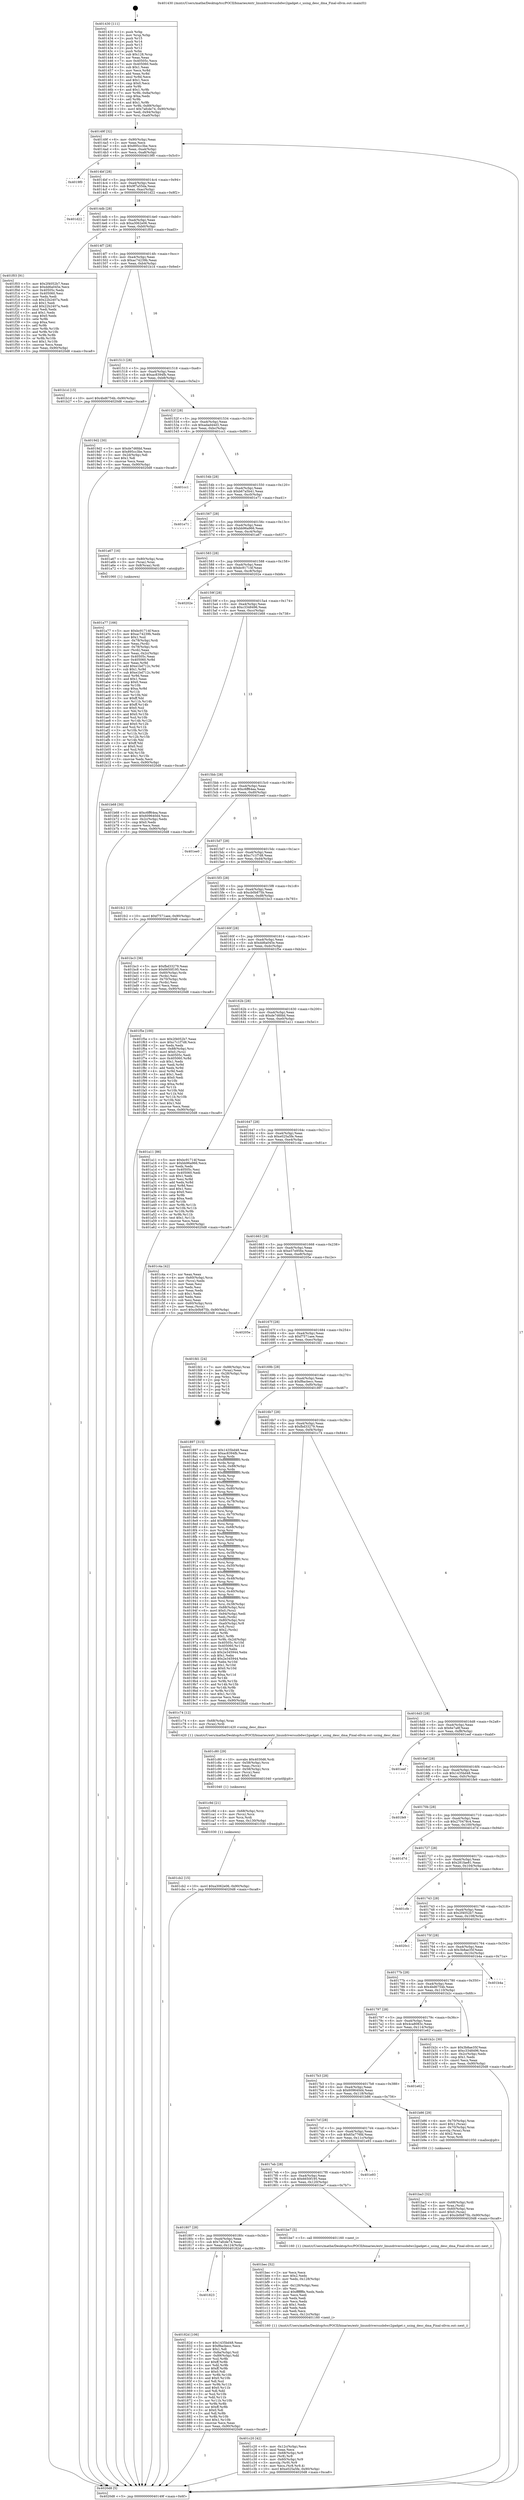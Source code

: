 digraph "0x401430" {
  label = "0x401430 (/mnt/c/Users/mathe/Desktop/tcc/POCII/binaries/extr_linuxdriversusbdwc2gadget.c_using_desc_dma_Final-ollvm.out::main(0))"
  labelloc = "t"
  node[shape=record]

  Entry [label="",width=0.3,height=0.3,shape=circle,fillcolor=black,style=filled]
  "0x40149f" [label="{
     0x40149f [32]\l
     | [instrs]\l
     &nbsp;&nbsp;0x40149f \<+6\>: mov -0x90(%rbp),%eax\l
     &nbsp;&nbsp;0x4014a5 \<+2\>: mov %eax,%ecx\l
     &nbsp;&nbsp;0x4014a7 \<+6\>: sub $0x895cc3be,%ecx\l
     &nbsp;&nbsp;0x4014ad \<+6\>: mov %eax,-0xa4(%rbp)\l
     &nbsp;&nbsp;0x4014b3 \<+6\>: mov %ecx,-0xa8(%rbp)\l
     &nbsp;&nbsp;0x4014b9 \<+6\>: je 00000000004019f0 \<main+0x5c0\>\l
  }"]
  "0x4019f0" [label="{
     0x4019f0\l
  }", style=dashed]
  "0x4014bf" [label="{
     0x4014bf [28]\l
     | [instrs]\l
     &nbsp;&nbsp;0x4014bf \<+5\>: jmp 00000000004014c4 \<main+0x94\>\l
     &nbsp;&nbsp;0x4014c4 \<+6\>: mov -0xa4(%rbp),%eax\l
     &nbsp;&nbsp;0x4014ca \<+5\>: sub $0x9f7a55da,%eax\l
     &nbsp;&nbsp;0x4014cf \<+6\>: mov %eax,-0xac(%rbp)\l
     &nbsp;&nbsp;0x4014d5 \<+6\>: je 0000000000401d22 \<main+0x8f2\>\l
  }"]
  Exit [label="",width=0.3,height=0.3,shape=circle,fillcolor=black,style=filled,peripheries=2]
  "0x401d22" [label="{
     0x401d22\l
  }", style=dashed]
  "0x4014db" [label="{
     0x4014db [28]\l
     | [instrs]\l
     &nbsp;&nbsp;0x4014db \<+5\>: jmp 00000000004014e0 \<main+0xb0\>\l
     &nbsp;&nbsp;0x4014e0 \<+6\>: mov -0xa4(%rbp),%eax\l
     &nbsp;&nbsp;0x4014e6 \<+5\>: sub $0xa3062e06,%eax\l
     &nbsp;&nbsp;0x4014eb \<+6\>: mov %eax,-0xb0(%rbp)\l
     &nbsp;&nbsp;0x4014f1 \<+6\>: je 0000000000401f03 \<main+0xad3\>\l
  }"]
  "0x401cb2" [label="{
     0x401cb2 [15]\l
     | [instrs]\l
     &nbsp;&nbsp;0x401cb2 \<+10\>: movl $0xa3062e06,-0x90(%rbp)\l
     &nbsp;&nbsp;0x401cbc \<+5\>: jmp 00000000004020d8 \<main+0xca8\>\l
  }"]
  "0x401f03" [label="{
     0x401f03 [91]\l
     | [instrs]\l
     &nbsp;&nbsp;0x401f03 \<+5\>: mov $0x2f4052b7,%eax\l
     &nbsp;&nbsp;0x401f08 \<+5\>: mov $0xdd6a045e,%ecx\l
     &nbsp;&nbsp;0x401f0d \<+7\>: mov 0x40505c,%edx\l
     &nbsp;&nbsp;0x401f14 \<+7\>: mov 0x405060,%esi\l
     &nbsp;&nbsp;0x401f1b \<+2\>: mov %edx,%edi\l
     &nbsp;&nbsp;0x401f1d \<+6\>: sub $0x22b2407a,%edi\l
     &nbsp;&nbsp;0x401f23 \<+3\>: sub $0x1,%edi\l
     &nbsp;&nbsp;0x401f26 \<+6\>: add $0x22b2407a,%edi\l
     &nbsp;&nbsp;0x401f2c \<+3\>: imul %edi,%edx\l
     &nbsp;&nbsp;0x401f2f \<+3\>: and $0x1,%edx\l
     &nbsp;&nbsp;0x401f32 \<+3\>: cmp $0x0,%edx\l
     &nbsp;&nbsp;0x401f35 \<+4\>: sete %r8b\l
     &nbsp;&nbsp;0x401f39 \<+3\>: cmp $0xa,%esi\l
     &nbsp;&nbsp;0x401f3c \<+4\>: setl %r9b\l
     &nbsp;&nbsp;0x401f40 \<+3\>: mov %r8b,%r10b\l
     &nbsp;&nbsp;0x401f43 \<+3\>: and %r9b,%r10b\l
     &nbsp;&nbsp;0x401f46 \<+3\>: xor %r9b,%r8b\l
     &nbsp;&nbsp;0x401f49 \<+3\>: or %r8b,%r10b\l
     &nbsp;&nbsp;0x401f4c \<+4\>: test $0x1,%r10b\l
     &nbsp;&nbsp;0x401f50 \<+3\>: cmovne %ecx,%eax\l
     &nbsp;&nbsp;0x401f53 \<+6\>: mov %eax,-0x90(%rbp)\l
     &nbsp;&nbsp;0x401f59 \<+5\>: jmp 00000000004020d8 \<main+0xca8\>\l
  }"]
  "0x4014f7" [label="{
     0x4014f7 [28]\l
     | [instrs]\l
     &nbsp;&nbsp;0x4014f7 \<+5\>: jmp 00000000004014fc \<main+0xcc\>\l
     &nbsp;&nbsp;0x4014fc \<+6\>: mov -0xa4(%rbp),%eax\l
     &nbsp;&nbsp;0x401502 \<+5\>: sub $0xac74239b,%eax\l
     &nbsp;&nbsp;0x401507 \<+6\>: mov %eax,-0xb4(%rbp)\l
     &nbsp;&nbsp;0x40150d \<+6\>: je 0000000000401b1d \<main+0x6ed\>\l
  }"]
  "0x401c9d" [label="{
     0x401c9d [21]\l
     | [instrs]\l
     &nbsp;&nbsp;0x401c9d \<+4\>: mov -0x68(%rbp),%rcx\l
     &nbsp;&nbsp;0x401ca1 \<+3\>: mov (%rcx),%rcx\l
     &nbsp;&nbsp;0x401ca4 \<+3\>: mov %rcx,%rdi\l
     &nbsp;&nbsp;0x401ca7 \<+6\>: mov %eax,-0x130(%rbp)\l
     &nbsp;&nbsp;0x401cad \<+5\>: call 0000000000401030 \<free@plt\>\l
     | [calls]\l
     &nbsp;&nbsp;0x401030 \{1\} (unknown)\l
  }"]
  "0x401b1d" [label="{
     0x401b1d [15]\l
     | [instrs]\l
     &nbsp;&nbsp;0x401b1d \<+10\>: movl $0x4bd6754b,-0x90(%rbp)\l
     &nbsp;&nbsp;0x401b27 \<+5\>: jmp 00000000004020d8 \<main+0xca8\>\l
  }"]
  "0x401513" [label="{
     0x401513 [28]\l
     | [instrs]\l
     &nbsp;&nbsp;0x401513 \<+5\>: jmp 0000000000401518 \<main+0xe8\>\l
     &nbsp;&nbsp;0x401518 \<+6\>: mov -0xa4(%rbp),%eax\l
     &nbsp;&nbsp;0x40151e \<+5\>: sub $0xac8394fb,%eax\l
     &nbsp;&nbsp;0x401523 \<+6\>: mov %eax,-0xb8(%rbp)\l
     &nbsp;&nbsp;0x401529 \<+6\>: je 00000000004019d2 \<main+0x5a2\>\l
  }"]
  "0x401c80" [label="{
     0x401c80 [29]\l
     | [instrs]\l
     &nbsp;&nbsp;0x401c80 \<+10\>: movabs $0x4030d6,%rdi\l
     &nbsp;&nbsp;0x401c8a \<+4\>: mov -0x58(%rbp),%rcx\l
     &nbsp;&nbsp;0x401c8e \<+2\>: mov %eax,(%rcx)\l
     &nbsp;&nbsp;0x401c90 \<+4\>: mov -0x58(%rbp),%rcx\l
     &nbsp;&nbsp;0x401c94 \<+2\>: mov (%rcx),%esi\l
     &nbsp;&nbsp;0x401c96 \<+2\>: mov $0x0,%al\l
     &nbsp;&nbsp;0x401c98 \<+5\>: call 0000000000401040 \<printf@plt\>\l
     | [calls]\l
     &nbsp;&nbsp;0x401040 \{1\} (unknown)\l
  }"]
  "0x4019d2" [label="{
     0x4019d2 [30]\l
     | [instrs]\l
     &nbsp;&nbsp;0x4019d2 \<+5\>: mov $0xde7d6fdd,%eax\l
     &nbsp;&nbsp;0x4019d7 \<+5\>: mov $0x895cc3be,%ecx\l
     &nbsp;&nbsp;0x4019dc \<+3\>: mov -0x2d(%rbp),%dl\l
     &nbsp;&nbsp;0x4019df \<+3\>: test $0x1,%dl\l
     &nbsp;&nbsp;0x4019e2 \<+3\>: cmovne %ecx,%eax\l
     &nbsp;&nbsp;0x4019e5 \<+6\>: mov %eax,-0x90(%rbp)\l
     &nbsp;&nbsp;0x4019eb \<+5\>: jmp 00000000004020d8 \<main+0xca8\>\l
  }"]
  "0x40152f" [label="{
     0x40152f [28]\l
     | [instrs]\l
     &nbsp;&nbsp;0x40152f \<+5\>: jmp 0000000000401534 \<main+0x104\>\l
     &nbsp;&nbsp;0x401534 \<+6\>: mov -0xa4(%rbp),%eax\l
     &nbsp;&nbsp;0x40153a \<+5\>: sub $0xadad44d3,%eax\l
     &nbsp;&nbsp;0x40153f \<+6\>: mov %eax,-0xbc(%rbp)\l
     &nbsp;&nbsp;0x401545 \<+6\>: je 0000000000401cc1 \<main+0x891\>\l
  }"]
  "0x401c20" [label="{
     0x401c20 [42]\l
     | [instrs]\l
     &nbsp;&nbsp;0x401c20 \<+6\>: mov -0x12c(%rbp),%ecx\l
     &nbsp;&nbsp;0x401c26 \<+3\>: imul %eax,%ecx\l
     &nbsp;&nbsp;0x401c29 \<+4\>: mov -0x68(%rbp),%r8\l
     &nbsp;&nbsp;0x401c2d \<+3\>: mov (%r8),%r8\l
     &nbsp;&nbsp;0x401c30 \<+4\>: mov -0x60(%rbp),%r9\l
     &nbsp;&nbsp;0x401c34 \<+3\>: movslq (%r9),%r9\l
     &nbsp;&nbsp;0x401c37 \<+4\>: mov %ecx,(%r8,%r9,4)\l
     &nbsp;&nbsp;0x401c3b \<+10\>: movl $0xe025a5fe,-0x90(%rbp)\l
     &nbsp;&nbsp;0x401c45 \<+5\>: jmp 00000000004020d8 \<main+0xca8\>\l
  }"]
  "0x401cc1" [label="{
     0x401cc1\l
  }", style=dashed]
  "0x40154b" [label="{
     0x40154b [28]\l
     | [instrs]\l
     &nbsp;&nbsp;0x40154b \<+5\>: jmp 0000000000401550 \<main+0x120\>\l
     &nbsp;&nbsp;0x401550 \<+6\>: mov -0xa4(%rbp),%eax\l
     &nbsp;&nbsp;0x401556 \<+5\>: sub $0xb67a5b41,%eax\l
     &nbsp;&nbsp;0x40155b \<+6\>: mov %eax,-0xc0(%rbp)\l
     &nbsp;&nbsp;0x401561 \<+6\>: je 0000000000401e71 \<main+0xa41\>\l
  }"]
  "0x401bec" [label="{
     0x401bec [52]\l
     | [instrs]\l
     &nbsp;&nbsp;0x401bec \<+2\>: xor %ecx,%ecx\l
     &nbsp;&nbsp;0x401bee \<+5\>: mov $0x2,%edx\l
     &nbsp;&nbsp;0x401bf3 \<+6\>: mov %edx,-0x128(%rbp)\l
     &nbsp;&nbsp;0x401bf9 \<+1\>: cltd\l
     &nbsp;&nbsp;0x401bfa \<+6\>: mov -0x128(%rbp),%esi\l
     &nbsp;&nbsp;0x401c00 \<+2\>: idiv %esi\l
     &nbsp;&nbsp;0x401c02 \<+6\>: imul $0xfffffffe,%edx,%edx\l
     &nbsp;&nbsp;0x401c08 \<+2\>: mov %ecx,%edi\l
     &nbsp;&nbsp;0x401c0a \<+2\>: sub %edx,%edi\l
     &nbsp;&nbsp;0x401c0c \<+2\>: mov %ecx,%edx\l
     &nbsp;&nbsp;0x401c0e \<+3\>: sub $0x1,%edx\l
     &nbsp;&nbsp;0x401c11 \<+2\>: add %edx,%edi\l
     &nbsp;&nbsp;0x401c13 \<+2\>: sub %edi,%ecx\l
     &nbsp;&nbsp;0x401c15 \<+6\>: mov %ecx,-0x12c(%rbp)\l
     &nbsp;&nbsp;0x401c1b \<+5\>: call 0000000000401160 \<next_i\>\l
     | [calls]\l
     &nbsp;&nbsp;0x401160 \{1\} (/mnt/c/Users/mathe/Desktop/tcc/POCII/binaries/extr_linuxdriversusbdwc2gadget.c_using_desc_dma_Final-ollvm.out::next_i)\l
  }"]
  "0x401e71" [label="{
     0x401e71\l
  }", style=dashed]
  "0x401567" [label="{
     0x401567 [28]\l
     | [instrs]\l
     &nbsp;&nbsp;0x401567 \<+5\>: jmp 000000000040156c \<main+0x13c\>\l
     &nbsp;&nbsp;0x40156c \<+6\>: mov -0xa4(%rbp),%eax\l
     &nbsp;&nbsp;0x401572 \<+5\>: sub $0xbb96a966,%eax\l
     &nbsp;&nbsp;0x401577 \<+6\>: mov %eax,-0xc4(%rbp)\l
     &nbsp;&nbsp;0x40157d \<+6\>: je 0000000000401a67 \<main+0x637\>\l
  }"]
  "0x401ba3" [label="{
     0x401ba3 [32]\l
     | [instrs]\l
     &nbsp;&nbsp;0x401ba3 \<+4\>: mov -0x68(%rbp),%rdi\l
     &nbsp;&nbsp;0x401ba7 \<+3\>: mov %rax,(%rdi)\l
     &nbsp;&nbsp;0x401baa \<+4\>: mov -0x60(%rbp),%rax\l
     &nbsp;&nbsp;0x401bae \<+6\>: movl $0x0,(%rax)\l
     &nbsp;&nbsp;0x401bb4 \<+10\>: movl $0xcb0b875b,-0x90(%rbp)\l
     &nbsp;&nbsp;0x401bbe \<+5\>: jmp 00000000004020d8 \<main+0xca8\>\l
  }"]
  "0x401a67" [label="{
     0x401a67 [16]\l
     | [instrs]\l
     &nbsp;&nbsp;0x401a67 \<+4\>: mov -0x80(%rbp),%rax\l
     &nbsp;&nbsp;0x401a6b \<+3\>: mov (%rax),%rax\l
     &nbsp;&nbsp;0x401a6e \<+4\>: mov 0x8(%rax),%rdi\l
     &nbsp;&nbsp;0x401a72 \<+5\>: call 0000000000401060 \<atoi@plt\>\l
     | [calls]\l
     &nbsp;&nbsp;0x401060 \{1\} (unknown)\l
  }"]
  "0x401583" [label="{
     0x401583 [28]\l
     | [instrs]\l
     &nbsp;&nbsp;0x401583 \<+5\>: jmp 0000000000401588 \<main+0x158\>\l
     &nbsp;&nbsp;0x401588 \<+6\>: mov -0xa4(%rbp),%eax\l
     &nbsp;&nbsp;0x40158e \<+5\>: sub $0xbc91714f,%eax\l
     &nbsp;&nbsp;0x401593 \<+6\>: mov %eax,-0xc8(%rbp)\l
     &nbsp;&nbsp;0x401599 \<+6\>: je 000000000040202e \<main+0xbfe\>\l
  }"]
  "0x401a77" [label="{
     0x401a77 [166]\l
     | [instrs]\l
     &nbsp;&nbsp;0x401a77 \<+5\>: mov $0xbc91714f,%ecx\l
     &nbsp;&nbsp;0x401a7c \<+5\>: mov $0xac74239b,%edx\l
     &nbsp;&nbsp;0x401a81 \<+3\>: mov $0x1,%sil\l
     &nbsp;&nbsp;0x401a84 \<+4\>: mov -0x78(%rbp),%rdi\l
     &nbsp;&nbsp;0x401a88 \<+2\>: mov %eax,(%rdi)\l
     &nbsp;&nbsp;0x401a8a \<+4\>: mov -0x78(%rbp),%rdi\l
     &nbsp;&nbsp;0x401a8e \<+2\>: mov (%rdi),%eax\l
     &nbsp;&nbsp;0x401a90 \<+3\>: mov %eax,-0x2c(%rbp)\l
     &nbsp;&nbsp;0x401a93 \<+7\>: mov 0x40505c,%eax\l
     &nbsp;&nbsp;0x401a9a \<+8\>: mov 0x405060,%r8d\l
     &nbsp;&nbsp;0x401aa2 \<+3\>: mov %eax,%r9d\l
     &nbsp;&nbsp;0x401aa5 \<+7\>: add $0xe1bd712c,%r9d\l
     &nbsp;&nbsp;0x401aac \<+4\>: sub $0x1,%r9d\l
     &nbsp;&nbsp;0x401ab0 \<+7\>: sub $0xe1bd712c,%r9d\l
     &nbsp;&nbsp;0x401ab7 \<+4\>: imul %r9d,%eax\l
     &nbsp;&nbsp;0x401abb \<+3\>: and $0x1,%eax\l
     &nbsp;&nbsp;0x401abe \<+3\>: cmp $0x0,%eax\l
     &nbsp;&nbsp;0x401ac1 \<+4\>: sete %r10b\l
     &nbsp;&nbsp;0x401ac5 \<+4\>: cmp $0xa,%r8d\l
     &nbsp;&nbsp;0x401ac9 \<+4\>: setl %r11b\l
     &nbsp;&nbsp;0x401acd \<+3\>: mov %r10b,%bl\l
     &nbsp;&nbsp;0x401ad0 \<+3\>: xor $0xff,%bl\l
     &nbsp;&nbsp;0x401ad3 \<+3\>: mov %r11b,%r14b\l
     &nbsp;&nbsp;0x401ad6 \<+4\>: xor $0xff,%r14b\l
     &nbsp;&nbsp;0x401ada \<+4\>: xor $0x0,%sil\l
     &nbsp;&nbsp;0x401ade \<+3\>: mov %bl,%r15b\l
     &nbsp;&nbsp;0x401ae1 \<+4\>: and $0x0,%r15b\l
     &nbsp;&nbsp;0x401ae5 \<+3\>: and %sil,%r10b\l
     &nbsp;&nbsp;0x401ae8 \<+3\>: mov %r14b,%r12b\l
     &nbsp;&nbsp;0x401aeb \<+4\>: and $0x0,%r12b\l
     &nbsp;&nbsp;0x401aef \<+3\>: and %sil,%r11b\l
     &nbsp;&nbsp;0x401af2 \<+3\>: or %r10b,%r15b\l
     &nbsp;&nbsp;0x401af5 \<+3\>: or %r11b,%r12b\l
     &nbsp;&nbsp;0x401af8 \<+3\>: xor %r12b,%r15b\l
     &nbsp;&nbsp;0x401afb \<+3\>: or %r14b,%bl\l
     &nbsp;&nbsp;0x401afe \<+3\>: xor $0xff,%bl\l
     &nbsp;&nbsp;0x401b01 \<+4\>: or $0x0,%sil\l
     &nbsp;&nbsp;0x401b05 \<+3\>: and %sil,%bl\l
     &nbsp;&nbsp;0x401b08 \<+3\>: or %bl,%r15b\l
     &nbsp;&nbsp;0x401b0b \<+4\>: test $0x1,%r15b\l
     &nbsp;&nbsp;0x401b0f \<+3\>: cmovne %edx,%ecx\l
     &nbsp;&nbsp;0x401b12 \<+6\>: mov %ecx,-0x90(%rbp)\l
     &nbsp;&nbsp;0x401b18 \<+5\>: jmp 00000000004020d8 \<main+0xca8\>\l
  }"]
  "0x40202e" [label="{
     0x40202e\l
  }", style=dashed]
  "0x40159f" [label="{
     0x40159f [28]\l
     | [instrs]\l
     &nbsp;&nbsp;0x40159f \<+5\>: jmp 00000000004015a4 \<main+0x174\>\l
     &nbsp;&nbsp;0x4015a4 \<+6\>: mov -0xa4(%rbp),%eax\l
     &nbsp;&nbsp;0x4015aa \<+5\>: sub $0xc3348496,%eax\l
     &nbsp;&nbsp;0x4015af \<+6\>: mov %eax,-0xcc(%rbp)\l
     &nbsp;&nbsp;0x4015b5 \<+6\>: je 0000000000401b68 \<main+0x738\>\l
  }"]
  "0x401430" [label="{
     0x401430 [111]\l
     | [instrs]\l
     &nbsp;&nbsp;0x401430 \<+1\>: push %rbp\l
     &nbsp;&nbsp;0x401431 \<+3\>: mov %rsp,%rbp\l
     &nbsp;&nbsp;0x401434 \<+2\>: push %r15\l
     &nbsp;&nbsp;0x401436 \<+2\>: push %r14\l
     &nbsp;&nbsp;0x401438 \<+2\>: push %r13\l
     &nbsp;&nbsp;0x40143a \<+2\>: push %r12\l
     &nbsp;&nbsp;0x40143c \<+1\>: push %rbx\l
     &nbsp;&nbsp;0x40143d \<+7\>: sub $0x128,%rsp\l
     &nbsp;&nbsp;0x401444 \<+2\>: xor %eax,%eax\l
     &nbsp;&nbsp;0x401446 \<+7\>: mov 0x40505c,%ecx\l
     &nbsp;&nbsp;0x40144d \<+7\>: mov 0x405060,%edx\l
     &nbsp;&nbsp;0x401454 \<+3\>: sub $0x1,%eax\l
     &nbsp;&nbsp;0x401457 \<+3\>: mov %ecx,%r8d\l
     &nbsp;&nbsp;0x40145a \<+3\>: add %eax,%r8d\l
     &nbsp;&nbsp;0x40145d \<+4\>: imul %r8d,%ecx\l
     &nbsp;&nbsp;0x401461 \<+3\>: and $0x1,%ecx\l
     &nbsp;&nbsp;0x401464 \<+3\>: cmp $0x0,%ecx\l
     &nbsp;&nbsp;0x401467 \<+4\>: sete %r9b\l
     &nbsp;&nbsp;0x40146b \<+4\>: and $0x1,%r9b\l
     &nbsp;&nbsp;0x40146f \<+7\>: mov %r9b,-0x8a(%rbp)\l
     &nbsp;&nbsp;0x401476 \<+3\>: cmp $0xa,%edx\l
     &nbsp;&nbsp;0x401479 \<+4\>: setl %r9b\l
     &nbsp;&nbsp;0x40147d \<+4\>: and $0x1,%r9b\l
     &nbsp;&nbsp;0x401481 \<+7\>: mov %r9b,-0x89(%rbp)\l
     &nbsp;&nbsp;0x401488 \<+10\>: movl $0x7afcde74,-0x90(%rbp)\l
     &nbsp;&nbsp;0x401492 \<+6\>: mov %edi,-0x94(%rbp)\l
     &nbsp;&nbsp;0x401498 \<+7\>: mov %rsi,-0xa0(%rbp)\l
  }"]
  "0x401b68" [label="{
     0x401b68 [30]\l
     | [instrs]\l
     &nbsp;&nbsp;0x401b68 \<+5\>: mov $0xc6ff64ea,%eax\l
     &nbsp;&nbsp;0x401b6d \<+5\>: mov $0x609640d4,%ecx\l
     &nbsp;&nbsp;0x401b72 \<+3\>: mov -0x2c(%rbp),%edx\l
     &nbsp;&nbsp;0x401b75 \<+3\>: cmp $0x0,%edx\l
     &nbsp;&nbsp;0x401b78 \<+3\>: cmove %ecx,%eax\l
     &nbsp;&nbsp;0x401b7b \<+6\>: mov %eax,-0x90(%rbp)\l
     &nbsp;&nbsp;0x401b81 \<+5\>: jmp 00000000004020d8 \<main+0xca8\>\l
  }"]
  "0x4015bb" [label="{
     0x4015bb [28]\l
     | [instrs]\l
     &nbsp;&nbsp;0x4015bb \<+5\>: jmp 00000000004015c0 \<main+0x190\>\l
     &nbsp;&nbsp;0x4015c0 \<+6\>: mov -0xa4(%rbp),%eax\l
     &nbsp;&nbsp;0x4015c6 \<+5\>: sub $0xc6ff64ea,%eax\l
     &nbsp;&nbsp;0x4015cb \<+6\>: mov %eax,-0xd0(%rbp)\l
     &nbsp;&nbsp;0x4015d1 \<+6\>: je 0000000000401ee0 \<main+0xab0\>\l
  }"]
  "0x4020d8" [label="{
     0x4020d8 [5]\l
     | [instrs]\l
     &nbsp;&nbsp;0x4020d8 \<+5\>: jmp 000000000040149f \<main+0x6f\>\l
  }"]
  "0x401ee0" [label="{
     0x401ee0\l
  }", style=dashed]
  "0x4015d7" [label="{
     0x4015d7 [28]\l
     | [instrs]\l
     &nbsp;&nbsp;0x4015d7 \<+5\>: jmp 00000000004015dc \<main+0x1ac\>\l
     &nbsp;&nbsp;0x4015dc \<+6\>: mov -0xa4(%rbp),%eax\l
     &nbsp;&nbsp;0x4015e2 \<+5\>: sub $0xc7c1f7d8,%eax\l
     &nbsp;&nbsp;0x4015e7 \<+6\>: mov %eax,-0xd4(%rbp)\l
     &nbsp;&nbsp;0x4015ed \<+6\>: je 0000000000401fc2 \<main+0xb92\>\l
  }"]
  "0x401823" [label="{
     0x401823\l
  }", style=dashed]
  "0x401fc2" [label="{
     0x401fc2 [15]\l
     | [instrs]\l
     &nbsp;&nbsp;0x401fc2 \<+10\>: movl $0xf7571aee,-0x90(%rbp)\l
     &nbsp;&nbsp;0x401fcc \<+5\>: jmp 00000000004020d8 \<main+0xca8\>\l
  }"]
  "0x4015f3" [label="{
     0x4015f3 [28]\l
     | [instrs]\l
     &nbsp;&nbsp;0x4015f3 \<+5\>: jmp 00000000004015f8 \<main+0x1c8\>\l
     &nbsp;&nbsp;0x4015f8 \<+6\>: mov -0xa4(%rbp),%eax\l
     &nbsp;&nbsp;0x4015fe \<+5\>: sub $0xcb0b875b,%eax\l
     &nbsp;&nbsp;0x401603 \<+6\>: mov %eax,-0xd8(%rbp)\l
     &nbsp;&nbsp;0x401609 \<+6\>: je 0000000000401bc3 \<main+0x793\>\l
  }"]
  "0x40182d" [label="{
     0x40182d [106]\l
     | [instrs]\l
     &nbsp;&nbsp;0x40182d \<+5\>: mov $0x1435bd48,%eax\l
     &nbsp;&nbsp;0x401832 \<+5\>: mov $0xf8acbecc,%ecx\l
     &nbsp;&nbsp;0x401837 \<+2\>: mov $0x1,%dl\l
     &nbsp;&nbsp;0x401839 \<+7\>: mov -0x8a(%rbp),%sil\l
     &nbsp;&nbsp;0x401840 \<+7\>: mov -0x89(%rbp),%dil\l
     &nbsp;&nbsp;0x401847 \<+3\>: mov %sil,%r8b\l
     &nbsp;&nbsp;0x40184a \<+4\>: xor $0xff,%r8b\l
     &nbsp;&nbsp;0x40184e \<+3\>: mov %dil,%r9b\l
     &nbsp;&nbsp;0x401851 \<+4\>: xor $0xff,%r9b\l
     &nbsp;&nbsp;0x401855 \<+3\>: xor $0x0,%dl\l
     &nbsp;&nbsp;0x401858 \<+3\>: mov %r8b,%r10b\l
     &nbsp;&nbsp;0x40185b \<+4\>: and $0x0,%r10b\l
     &nbsp;&nbsp;0x40185f \<+3\>: and %dl,%sil\l
     &nbsp;&nbsp;0x401862 \<+3\>: mov %r9b,%r11b\l
     &nbsp;&nbsp;0x401865 \<+4\>: and $0x0,%r11b\l
     &nbsp;&nbsp;0x401869 \<+3\>: and %dl,%dil\l
     &nbsp;&nbsp;0x40186c \<+3\>: or %sil,%r10b\l
     &nbsp;&nbsp;0x40186f \<+3\>: or %dil,%r11b\l
     &nbsp;&nbsp;0x401872 \<+3\>: xor %r11b,%r10b\l
     &nbsp;&nbsp;0x401875 \<+3\>: or %r9b,%r8b\l
     &nbsp;&nbsp;0x401878 \<+4\>: xor $0xff,%r8b\l
     &nbsp;&nbsp;0x40187c \<+3\>: or $0x0,%dl\l
     &nbsp;&nbsp;0x40187f \<+3\>: and %dl,%r8b\l
     &nbsp;&nbsp;0x401882 \<+3\>: or %r8b,%r10b\l
     &nbsp;&nbsp;0x401885 \<+4\>: test $0x1,%r10b\l
     &nbsp;&nbsp;0x401889 \<+3\>: cmovne %ecx,%eax\l
     &nbsp;&nbsp;0x40188c \<+6\>: mov %eax,-0x90(%rbp)\l
     &nbsp;&nbsp;0x401892 \<+5\>: jmp 00000000004020d8 \<main+0xca8\>\l
  }"]
  "0x401bc3" [label="{
     0x401bc3 [36]\l
     | [instrs]\l
     &nbsp;&nbsp;0x401bc3 \<+5\>: mov $0xfbd33279,%eax\l
     &nbsp;&nbsp;0x401bc8 \<+5\>: mov $0x6650f195,%ecx\l
     &nbsp;&nbsp;0x401bcd \<+4\>: mov -0x60(%rbp),%rdx\l
     &nbsp;&nbsp;0x401bd1 \<+2\>: mov (%rdx),%esi\l
     &nbsp;&nbsp;0x401bd3 \<+4\>: mov -0x70(%rbp),%rdx\l
     &nbsp;&nbsp;0x401bd7 \<+2\>: cmp (%rdx),%esi\l
     &nbsp;&nbsp;0x401bd9 \<+3\>: cmovl %ecx,%eax\l
     &nbsp;&nbsp;0x401bdc \<+6\>: mov %eax,-0x90(%rbp)\l
     &nbsp;&nbsp;0x401be2 \<+5\>: jmp 00000000004020d8 \<main+0xca8\>\l
  }"]
  "0x40160f" [label="{
     0x40160f [28]\l
     | [instrs]\l
     &nbsp;&nbsp;0x40160f \<+5\>: jmp 0000000000401614 \<main+0x1e4\>\l
     &nbsp;&nbsp;0x401614 \<+6\>: mov -0xa4(%rbp),%eax\l
     &nbsp;&nbsp;0x40161a \<+5\>: sub $0xdd6a045e,%eax\l
     &nbsp;&nbsp;0x40161f \<+6\>: mov %eax,-0xdc(%rbp)\l
     &nbsp;&nbsp;0x401625 \<+6\>: je 0000000000401f5e \<main+0xb2e\>\l
  }"]
  "0x401807" [label="{
     0x401807 [28]\l
     | [instrs]\l
     &nbsp;&nbsp;0x401807 \<+5\>: jmp 000000000040180c \<main+0x3dc\>\l
     &nbsp;&nbsp;0x40180c \<+6\>: mov -0xa4(%rbp),%eax\l
     &nbsp;&nbsp;0x401812 \<+5\>: sub $0x7afcde74,%eax\l
     &nbsp;&nbsp;0x401817 \<+6\>: mov %eax,-0x124(%rbp)\l
     &nbsp;&nbsp;0x40181d \<+6\>: je 000000000040182d \<main+0x3fd\>\l
  }"]
  "0x401f5e" [label="{
     0x401f5e [100]\l
     | [instrs]\l
     &nbsp;&nbsp;0x401f5e \<+5\>: mov $0x2f4052b7,%eax\l
     &nbsp;&nbsp;0x401f63 \<+5\>: mov $0xc7c1f7d8,%ecx\l
     &nbsp;&nbsp;0x401f68 \<+2\>: xor %edx,%edx\l
     &nbsp;&nbsp;0x401f6a \<+7\>: mov -0x88(%rbp),%rsi\l
     &nbsp;&nbsp;0x401f71 \<+6\>: movl $0x0,(%rsi)\l
     &nbsp;&nbsp;0x401f77 \<+7\>: mov 0x40505c,%edi\l
     &nbsp;&nbsp;0x401f7e \<+8\>: mov 0x405060,%r8d\l
     &nbsp;&nbsp;0x401f86 \<+3\>: sub $0x1,%edx\l
     &nbsp;&nbsp;0x401f89 \<+3\>: mov %edi,%r9d\l
     &nbsp;&nbsp;0x401f8c \<+3\>: add %edx,%r9d\l
     &nbsp;&nbsp;0x401f8f \<+4\>: imul %r9d,%edi\l
     &nbsp;&nbsp;0x401f93 \<+3\>: and $0x1,%edi\l
     &nbsp;&nbsp;0x401f96 \<+3\>: cmp $0x0,%edi\l
     &nbsp;&nbsp;0x401f99 \<+4\>: sete %r10b\l
     &nbsp;&nbsp;0x401f9d \<+4\>: cmp $0xa,%r8d\l
     &nbsp;&nbsp;0x401fa1 \<+4\>: setl %r11b\l
     &nbsp;&nbsp;0x401fa5 \<+3\>: mov %r10b,%bl\l
     &nbsp;&nbsp;0x401fa8 \<+3\>: and %r11b,%bl\l
     &nbsp;&nbsp;0x401fab \<+3\>: xor %r11b,%r10b\l
     &nbsp;&nbsp;0x401fae \<+3\>: or %r10b,%bl\l
     &nbsp;&nbsp;0x401fb1 \<+3\>: test $0x1,%bl\l
     &nbsp;&nbsp;0x401fb4 \<+3\>: cmovne %ecx,%eax\l
     &nbsp;&nbsp;0x401fb7 \<+6\>: mov %eax,-0x90(%rbp)\l
     &nbsp;&nbsp;0x401fbd \<+5\>: jmp 00000000004020d8 \<main+0xca8\>\l
  }"]
  "0x40162b" [label="{
     0x40162b [28]\l
     | [instrs]\l
     &nbsp;&nbsp;0x40162b \<+5\>: jmp 0000000000401630 \<main+0x200\>\l
     &nbsp;&nbsp;0x401630 \<+6\>: mov -0xa4(%rbp),%eax\l
     &nbsp;&nbsp;0x401636 \<+5\>: sub $0xde7d6fdd,%eax\l
     &nbsp;&nbsp;0x40163b \<+6\>: mov %eax,-0xe0(%rbp)\l
     &nbsp;&nbsp;0x401641 \<+6\>: je 0000000000401a11 \<main+0x5e1\>\l
  }"]
  "0x401be7" [label="{
     0x401be7 [5]\l
     | [instrs]\l
     &nbsp;&nbsp;0x401be7 \<+5\>: call 0000000000401160 \<next_i\>\l
     | [calls]\l
     &nbsp;&nbsp;0x401160 \{1\} (/mnt/c/Users/mathe/Desktop/tcc/POCII/binaries/extr_linuxdriversusbdwc2gadget.c_using_desc_dma_Final-ollvm.out::next_i)\l
  }"]
  "0x401a11" [label="{
     0x401a11 [86]\l
     | [instrs]\l
     &nbsp;&nbsp;0x401a11 \<+5\>: mov $0xbc91714f,%eax\l
     &nbsp;&nbsp;0x401a16 \<+5\>: mov $0xbb96a966,%ecx\l
     &nbsp;&nbsp;0x401a1b \<+2\>: xor %edx,%edx\l
     &nbsp;&nbsp;0x401a1d \<+7\>: mov 0x40505c,%esi\l
     &nbsp;&nbsp;0x401a24 \<+7\>: mov 0x405060,%edi\l
     &nbsp;&nbsp;0x401a2b \<+3\>: sub $0x1,%edx\l
     &nbsp;&nbsp;0x401a2e \<+3\>: mov %esi,%r8d\l
     &nbsp;&nbsp;0x401a31 \<+3\>: add %edx,%r8d\l
     &nbsp;&nbsp;0x401a34 \<+4\>: imul %r8d,%esi\l
     &nbsp;&nbsp;0x401a38 \<+3\>: and $0x1,%esi\l
     &nbsp;&nbsp;0x401a3b \<+3\>: cmp $0x0,%esi\l
     &nbsp;&nbsp;0x401a3e \<+4\>: sete %r9b\l
     &nbsp;&nbsp;0x401a42 \<+3\>: cmp $0xa,%edi\l
     &nbsp;&nbsp;0x401a45 \<+4\>: setl %r10b\l
     &nbsp;&nbsp;0x401a49 \<+3\>: mov %r9b,%r11b\l
     &nbsp;&nbsp;0x401a4c \<+3\>: and %r10b,%r11b\l
     &nbsp;&nbsp;0x401a4f \<+3\>: xor %r10b,%r9b\l
     &nbsp;&nbsp;0x401a52 \<+3\>: or %r9b,%r11b\l
     &nbsp;&nbsp;0x401a55 \<+4\>: test $0x1,%r11b\l
     &nbsp;&nbsp;0x401a59 \<+3\>: cmovne %ecx,%eax\l
     &nbsp;&nbsp;0x401a5c \<+6\>: mov %eax,-0x90(%rbp)\l
     &nbsp;&nbsp;0x401a62 \<+5\>: jmp 00000000004020d8 \<main+0xca8\>\l
  }"]
  "0x401647" [label="{
     0x401647 [28]\l
     | [instrs]\l
     &nbsp;&nbsp;0x401647 \<+5\>: jmp 000000000040164c \<main+0x21c\>\l
     &nbsp;&nbsp;0x40164c \<+6\>: mov -0xa4(%rbp),%eax\l
     &nbsp;&nbsp;0x401652 \<+5\>: sub $0xe025a5fe,%eax\l
     &nbsp;&nbsp;0x401657 \<+6\>: mov %eax,-0xe4(%rbp)\l
     &nbsp;&nbsp;0x40165d \<+6\>: je 0000000000401c4a \<main+0x81a\>\l
  }"]
  "0x4017eb" [label="{
     0x4017eb [28]\l
     | [instrs]\l
     &nbsp;&nbsp;0x4017eb \<+5\>: jmp 00000000004017f0 \<main+0x3c0\>\l
     &nbsp;&nbsp;0x4017f0 \<+6\>: mov -0xa4(%rbp),%eax\l
     &nbsp;&nbsp;0x4017f6 \<+5\>: sub $0x6650f195,%eax\l
     &nbsp;&nbsp;0x4017fb \<+6\>: mov %eax,-0x120(%rbp)\l
     &nbsp;&nbsp;0x401801 \<+6\>: je 0000000000401be7 \<main+0x7b7\>\l
  }"]
  "0x401c4a" [label="{
     0x401c4a [42]\l
     | [instrs]\l
     &nbsp;&nbsp;0x401c4a \<+2\>: xor %eax,%eax\l
     &nbsp;&nbsp;0x401c4c \<+4\>: mov -0x60(%rbp),%rcx\l
     &nbsp;&nbsp;0x401c50 \<+2\>: mov (%rcx),%edx\l
     &nbsp;&nbsp;0x401c52 \<+2\>: mov %eax,%esi\l
     &nbsp;&nbsp;0x401c54 \<+2\>: sub %edx,%esi\l
     &nbsp;&nbsp;0x401c56 \<+2\>: mov %eax,%edx\l
     &nbsp;&nbsp;0x401c58 \<+3\>: sub $0x1,%edx\l
     &nbsp;&nbsp;0x401c5b \<+2\>: add %edx,%esi\l
     &nbsp;&nbsp;0x401c5d \<+2\>: sub %esi,%eax\l
     &nbsp;&nbsp;0x401c5f \<+4\>: mov -0x60(%rbp),%rcx\l
     &nbsp;&nbsp;0x401c63 \<+2\>: mov %eax,(%rcx)\l
     &nbsp;&nbsp;0x401c65 \<+10\>: movl $0xcb0b875b,-0x90(%rbp)\l
     &nbsp;&nbsp;0x401c6f \<+5\>: jmp 00000000004020d8 \<main+0xca8\>\l
  }"]
  "0x401663" [label="{
     0x401663 [28]\l
     | [instrs]\l
     &nbsp;&nbsp;0x401663 \<+5\>: jmp 0000000000401668 \<main+0x238\>\l
     &nbsp;&nbsp;0x401668 \<+6\>: mov -0xa4(%rbp),%eax\l
     &nbsp;&nbsp;0x40166e \<+5\>: sub $0xe57e956e,%eax\l
     &nbsp;&nbsp;0x401673 \<+6\>: mov %eax,-0xe8(%rbp)\l
     &nbsp;&nbsp;0x401679 \<+6\>: je 000000000040205e \<main+0xc2e\>\l
  }"]
  "0x401e93" [label="{
     0x401e93\l
  }", style=dashed]
  "0x40205e" [label="{
     0x40205e\l
  }", style=dashed]
  "0x40167f" [label="{
     0x40167f [28]\l
     | [instrs]\l
     &nbsp;&nbsp;0x40167f \<+5\>: jmp 0000000000401684 \<main+0x254\>\l
     &nbsp;&nbsp;0x401684 \<+6\>: mov -0xa4(%rbp),%eax\l
     &nbsp;&nbsp;0x40168a \<+5\>: sub $0xf7571aee,%eax\l
     &nbsp;&nbsp;0x40168f \<+6\>: mov %eax,-0xec(%rbp)\l
     &nbsp;&nbsp;0x401695 \<+6\>: je 0000000000401fd1 \<main+0xba1\>\l
  }"]
  "0x4017cf" [label="{
     0x4017cf [28]\l
     | [instrs]\l
     &nbsp;&nbsp;0x4017cf \<+5\>: jmp 00000000004017d4 \<main+0x3a4\>\l
     &nbsp;&nbsp;0x4017d4 \<+6\>: mov -0xa4(%rbp),%eax\l
     &nbsp;&nbsp;0x4017da \<+5\>: sub $0x65a776fd,%eax\l
     &nbsp;&nbsp;0x4017df \<+6\>: mov %eax,-0x11c(%rbp)\l
     &nbsp;&nbsp;0x4017e5 \<+6\>: je 0000000000401e93 \<main+0xa63\>\l
  }"]
  "0x401fd1" [label="{
     0x401fd1 [24]\l
     | [instrs]\l
     &nbsp;&nbsp;0x401fd1 \<+7\>: mov -0x88(%rbp),%rax\l
     &nbsp;&nbsp;0x401fd8 \<+2\>: mov (%rax),%eax\l
     &nbsp;&nbsp;0x401fda \<+4\>: lea -0x28(%rbp),%rsp\l
     &nbsp;&nbsp;0x401fde \<+1\>: pop %rbx\l
     &nbsp;&nbsp;0x401fdf \<+2\>: pop %r12\l
     &nbsp;&nbsp;0x401fe1 \<+2\>: pop %r13\l
     &nbsp;&nbsp;0x401fe3 \<+2\>: pop %r14\l
     &nbsp;&nbsp;0x401fe5 \<+2\>: pop %r15\l
     &nbsp;&nbsp;0x401fe7 \<+1\>: pop %rbp\l
     &nbsp;&nbsp;0x401fe8 \<+1\>: ret\l
  }"]
  "0x40169b" [label="{
     0x40169b [28]\l
     | [instrs]\l
     &nbsp;&nbsp;0x40169b \<+5\>: jmp 00000000004016a0 \<main+0x270\>\l
     &nbsp;&nbsp;0x4016a0 \<+6\>: mov -0xa4(%rbp),%eax\l
     &nbsp;&nbsp;0x4016a6 \<+5\>: sub $0xf8acbecc,%eax\l
     &nbsp;&nbsp;0x4016ab \<+6\>: mov %eax,-0xf0(%rbp)\l
     &nbsp;&nbsp;0x4016b1 \<+6\>: je 0000000000401897 \<main+0x467\>\l
  }"]
  "0x401b86" [label="{
     0x401b86 [29]\l
     | [instrs]\l
     &nbsp;&nbsp;0x401b86 \<+4\>: mov -0x70(%rbp),%rax\l
     &nbsp;&nbsp;0x401b8a \<+6\>: movl $0x1,(%rax)\l
     &nbsp;&nbsp;0x401b90 \<+4\>: mov -0x70(%rbp),%rax\l
     &nbsp;&nbsp;0x401b94 \<+3\>: movslq (%rax),%rax\l
     &nbsp;&nbsp;0x401b97 \<+4\>: shl $0x2,%rax\l
     &nbsp;&nbsp;0x401b9b \<+3\>: mov %rax,%rdi\l
     &nbsp;&nbsp;0x401b9e \<+5\>: call 0000000000401050 \<malloc@plt\>\l
     | [calls]\l
     &nbsp;&nbsp;0x401050 \{1\} (unknown)\l
  }"]
  "0x401897" [label="{
     0x401897 [315]\l
     | [instrs]\l
     &nbsp;&nbsp;0x401897 \<+5\>: mov $0x1435bd48,%eax\l
     &nbsp;&nbsp;0x40189c \<+5\>: mov $0xac8394fb,%ecx\l
     &nbsp;&nbsp;0x4018a1 \<+3\>: mov %rsp,%rdx\l
     &nbsp;&nbsp;0x4018a4 \<+4\>: add $0xfffffffffffffff0,%rdx\l
     &nbsp;&nbsp;0x4018a8 \<+3\>: mov %rdx,%rsp\l
     &nbsp;&nbsp;0x4018ab \<+7\>: mov %rdx,-0x88(%rbp)\l
     &nbsp;&nbsp;0x4018b2 \<+3\>: mov %rsp,%rdx\l
     &nbsp;&nbsp;0x4018b5 \<+4\>: add $0xfffffffffffffff0,%rdx\l
     &nbsp;&nbsp;0x4018b9 \<+3\>: mov %rdx,%rsp\l
     &nbsp;&nbsp;0x4018bc \<+3\>: mov %rsp,%rsi\l
     &nbsp;&nbsp;0x4018bf \<+4\>: add $0xfffffffffffffff0,%rsi\l
     &nbsp;&nbsp;0x4018c3 \<+3\>: mov %rsi,%rsp\l
     &nbsp;&nbsp;0x4018c6 \<+4\>: mov %rsi,-0x80(%rbp)\l
     &nbsp;&nbsp;0x4018ca \<+3\>: mov %rsp,%rsi\l
     &nbsp;&nbsp;0x4018cd \<+4\>: add $0xfffffffffffffff0,%rsi\l
     &nbsp;&nbsp;0x4018d1 \<+3\>: mov %rsi,%rsp\l
     &nbsp;&nbsp;0x4018d4 \<+4\>: mov %rsi,-0x78(%rbp)\l
     &nbsp;&nbsp;0x4018d8 \<+3\>: mov %rsp,%rsi\l
     &nbsp;&nbsp;0x4018db \<+4\>: add $0xfffffffffffffff0,%rsi\l
     &nbsp;&nbsp;0x4018df \<+3\>: mov %rsi,%rsp\l
     &nbsp;&nbsp;0x4018e2 \<+4\>: mov %rsi,-0x70(%rbp)\l
     &nbsp;&nbsp;0x4018e6 \<+3\>: mov %rsp,%rsi\l
     &nbsp;&nbsp;0x4018e9 \<+4\>: add $0xfffffffffffffff0,%rsi\l
     &nbsp;&nbsp;0x4018ed \<+3\>: mov %rsi,%rsp\l
     &nbsp;&nbsp;0x4018f0 \<+4\>: mov %rsi,-0x68(%rbp)\l
     &nbsp;&nbsp;0x4018f4 \<+3\>: mov %rsp,%rsi\l
     &nbsp;&nbsp;0x4018f7 \<+4\>: add $0xfffffffffffffff0,%rsi\l
     &nbsp;&nbsp;0x4018fb \<+3\>: mov %rsi,%rsp\l
     &nbsp;&nbsp;0x4018fe \<+4\>: mov %rsi,-0x60(%rbp)\l
     &nbsp;&nbsp;0x401902 \<+3\>: mov %rsp,%rsi\l
     &nbsp;&nbsp;0x401905 \<+4\>: add $0xfffffffffffffff0,%rsi\l
     &nbsp;&nbsp;0x401909 \<+3\>: mov %rsi,%rsp\l
     &nbsp;&nbsp;0x40190c \<+4\>: mov %rsi,-0x58(%rbp)\l
     &nbsp;&nbsp;0x401910 \<+3\>: mov %rsp,%rsi\l
     &nbsp;&nbsp;0x401913 \<+4\>: add $0xfffffffffffffff0,%rsi\l
     &nbsp;&nbsp;0x401917 \<+3\>: mov %rsi,%rsp\l
     &nbsp;&nbsp;0x40191a \<+4\>: mov %rsi,-0x50(%rbp)\l
     &nbsp;&nbsp;0x40191e \<+3\>: mov %rsp,%rsi\l
     &nbsp;&nbsp;0x401921 \<+4\>: add $0xfffffffffffffff0,%rsi\l
     &nbsp;&nbsp;0x401925 \<+3\>: mov %rsi,%rsp\l
     &nbsp;&nbsp;0x401928 \<+4\>: mov %rsi,-0x48(%rbp)\l
     &nbsp;&nbsp;0x40192c \<+3\>: mov %rsp,%rsi\l
     &nbsp;&nbsp;0x40192f \<+4\>: add $0xfffffffffffffff0,%rsi\l
     &nbsp;&nbsp;0x401933 \<+3\>: mov %rsi,%rsp\l
     &nbsp;&nbsp;0x401936 \<+4\>: mov %rsi,-0x40(%rbp)\l
     &nbsp;&nbsp;0x40193a \<+3\>: mov %rsp,%rsi\l
     &nbsp;&nbsp;0x40193d \<+4\>: add $0xfffffffffffffff0,%rsi\l
     &nbsp;&nbsp;0x401941 \<+3\>: mov %rsi,%rsp\l
     &nbsp;&nbsp;0x401944 \<+4\>: mov %rsi,-0x38(%rbp)\l
     &nbsp;&nbsp;0x401948 \<+7\>: mov -0x88(%rbp),%rsi\l
     &nbsp;&nbsp;0x40194f \<+6\>: movl $0x0,(%rsi)\l
     &nbsp;&nbsp;0x401955 \<+6\>: mov -0x94(%rbp),%edi\l
     &nbsp;&nbsp;0x40195b \<+2\>: mov %edi,(%rdx)\l
     &nbsp;&nbsp;0x40195d \<+4\>: mov -0x80(%rbp),%rsi\l
     &nbsp;&nbsp;0x401961 \<+7\>: mov -0xa0(%rbp),%r8\l
     &nbsp;&nbsp;0x401968 \<+3\>: mov %r8,(%rsi)\l
     &nbsp;&nbsp;0x40196b \<+3\>: cmpl $0x2,(%rdx)\l
     &nbsp;&nbsp;0x40196e \<+4\>: setne %r9b\l
     &nbsp;&nbsp;0x401972 \<+4\>: and $0x1,%r9b\l
     &nbsp;&nbsp;0x401976 \<+4\>: mov %r9b,-0x2d(%rbp)\l
     &nbsp;&nbsp;0x40197a \<+8\>: mov 0x40505c,%r10d\l
     &nbsp;&nbsp;0x401982 \<+8\>: mov 0x405060,%r11d\l
     &nbsp;&nbsp;0x40198a \<+3\>: mov %r10d,%ebx\l
     &nbsp;&nbsp;0x40198d \<+6\>: sub $0x2e345944,%ebx\l
     &nbsp;&nbsp;0x401993 \<+3\>: sub $0x1,%ebx\l
     &nbsp;&nbsp;0x401996 \<+6\>: add $0x2e345944,%ebx\l
     &nbsp;&nbsp;0x40199c \<+4\>: imul %ebx,%r10d\l
     &nbsp;&nbsp;0x4019a0 \<+4\>: and $0x1,%r10d\l
     &nbsp;&nbsp;0x4019a4 \<+4\>: cmp $0x0,%r10d\l
     &nbsp;&nbsp;0x4019a8 \<+4\>: sete %r9b\l
     &nbsp;&nbsp;0x4019ac \<+4\>: cmp $0xa,%r11d\l
     &nbsp;&nbsp;0x4019b0 \<+4\>: setl %r14b\l
     &nbsp;&nbsp;0x4019b4 \<+3\>: mov %r9b,%r15b\l
     &nbsp;&nbsp;0x4019b7 \<+3\>: and %r14b,%r15b\l
     &nbsp;&nbsp;0x4019ba \<+3\>: xor %r14b,%r9b\l
     &nbsp;&nbsp;0x4019bd \<+3\>: or %r9b,%r15b\l
     &nbsp;&nbsp;0x4019c0 \<+4\>: test $0x1,%r15b\l
     &nbsp;&nbsp;0x4019c4 \<+3\>: cmovne %ecx,%eax\l
     &nbsp;&nbsp;0x4019c7 \<+6\>: mov %eax,-0x90(%rbp)\l
     &nbsp;&nbsp;0x4019cd \<+5\>: jmp 00000000004020d8 \<main+0xca8\>\l
  }"]
  "0x4016b7" [label="{
     0x4016b7 [28]\l
     | [instrs]\l
     &nbsp;&nbsp;0x4016b7 \<+5\>: jmp 00000000004016bc \<main+0x28c\>\l
     &nbsp;&nbsp;0x4016bc \<+6\>: mov -0xa4(%rbp),%eax\l
     &nbsp;&nbsp;0x4016c2 \<+5\>: sub $0xfbd33279,%eax\l
     &nbsp;&nbsp;0x4016c7 \<+6\>: mov %eax,-0xf4(%rbp)\l
     &nbsp;&nbsp;0x4016cd \<+6\>: je 0000000000401c74 \<main+0x844\>\l
  }"]
  "0x4017b3" [label="{
     0x4017b3 [28]\l
     | [instrs]\l
     &nbsp;&nbsp;0x4017b3 \<+5\>: jmp 00000000004017b8 \<main+0x388\>\l
     &nbsp;&nbsp;0x4017b8 \<+6\>: mov -0xa4(%rbp),%eax\l
     &nbsp;&nbsp;0x4017be \<+5\>: sub $0x609640d4,%eax\l
     &nbsp;&nbsp;0x4017c3 \<+6\>: mov %eax,-0x118(%rbp)\l
     &nbsp;&nbsp;0x4017c9 \<+6\>: je 0000000000401b86 \<main+0x756\>\l
  }"]
  "0x401c74" [label="{
     0x401c74 [12]\l
     | [instrs]\l
     &nbsp;&nbsp;0x401c74 \<+4\>: mov -0x68(%rbp),%rax\l
     &nbsp;&nbsp;0x401c78 \<+3\>: mov (%rax),%rdi\l
     &nbsp;&nbsp;0x401c7b \<+5\>: call 0000000000401420 \<using_desc_dma\>\l
     | [calls]\l
     &nbsp;&nbsp;0x401420 \{1\} (/mnt/c/Users/mathe/Desktop/tcc/POCII/binaries/extr_linuxdriversusbdwc2gadget.c_using_desc_dma_Final-ollvm.out::using_desc_dma)\l
  }"]
  "0x4016d3" [label="{
     0x4016d3 [28]\l
     | [instrs]\l
     &nbsp;&nbsp;0x4016d3 \<+5\>: jmp 00000000004016d8 \<main+0x2a8\>\l
     &nbsp;&nbsp;0x4016d8 \<+6\>: mov -0xa4(%rbp),%eax\l
     &nbsp;&nbsp;0x4016de \<+5\>: sub $0x6e7a8f,%eax\l
     &nbsp;&nbsp;0x4016e3 \<+6\>: mov %eax,-0xf8(%rbp)\l
     &nbsp;&nbsp;0x4016e9 \<+6\>: je 0000000000401eef \<main+0xabf\>\l
  }"]
  "0x401e62" [label="{
     0x401e62\l
  }", style=dashed]
  "0x401eef" [label="{
     0x401eef\l
  }", style=dashed]
  "0x4016ef" [label="{
     0x4016ef [28]\l
     | [instrs]\l
     &nbsp;&nbsp;0x4016ef \<+5\>: jmp 00000000004016f4 \<main+0x2c4\>\l
     &nbsp;&nbsp;0x4016f4 \<+6\>: mov -0xa4(%rbp),%eax\l
     &nbsp;&nbsp;0x4016fa \<+5\>: sub $0x1435bd48,%eax\l
     &nbsp;&nbsp;0x4016ff \<+6\>: mov %eax,-0xfc(%rbp)\l
     &nbsp;&nbsp;0x401705 \<+6\>: je 0000000000401fe9 \<main+0xbb9\>\l
  }"]
  "0x401797" [label="{
     0x401797 [28]\l
     | [instrs]\l
     &nbsp;&nbsp;0x401797 \<+5\>: jmp 000000000040179c \<main+0x36c\>\l
     &nbsp;&nbsp;0x40179c \<+6\>: mov -0xa4(%rbp),%eax\l
     &nbsp;&nbsp;0x4017a2 \<+5\>: sub $0x4ca8083c,%eax\l
     &nbsp;&nbsp;0x4017a7 \<+6\>: mov %eax,-0x114(%rbp)\l
     &nbsp;&nbsp;0x4017ad \<+6\>: je 0000000000401e62 \<main+0xa32\>\l
  }"]
  "0x401fe9" [label="{
     0x401fe9\l
  }", style=dashed]
  "0x40170b" [label="{
     0x40170b [28]\l
     | [instrs]\l
     &nbsp;&nbsp;0x40170b \<+5\>: jmp 0000000000401710 \<main+0x2e0\>\l
     &nbsp;&nbsp;0x401710 \<+6\>: mov -0xa4(%rbp),%eax\l
     &nbsp;&nbsp;0x401716 \<+5\>: sub $0x270478c4,%eax\l
     &nbsp;&nbsp;0x40171b \<+6\>: mov %eax,-0x100(%rbp)\l
     &nbsp;&nbsp;0x401721 \<+6\>: je 0000000000401d7d \<main+0x94d\>\l
  }"]
  "0x401b2c" [label="{
     0x401b2c [30]\l
     | [instrs]\l
     &nbsp;&nbsp;0x401b2c \<+5\>: mov $0x3b8ae35f,%eax\l
     &nbsp;&nbsp;0x401b31 \<+5\>: mov $0xc3348496,%ecx\l
     &nbsp;&nbsp;0x401b36 \<+3\>: mov -0x2c(%rbp),%edx\l
     &nbsp;&nbsp;0x401b39 \<+3\>: cmp $0x1,%edx\l
     &nbsp;&nbsp;0x401b3c \<+3\>: cmovl %ecx,%eax\l
     &nbsp;&nbsp;0x401b3f \<+6\>: mov %eax,-0x90(%rbp)\l
     &nbsp;&nbsp;0x401b45 \<+5\>: jmp 00000000004020d8 \<main+0xca8\>\l
  }"]
  "0x401d7d" [label="{
     0x401d7d\l
  }", style=dashed]
  "0x401727" [label="{
     0x401727 [28]\l
     | [instrs]\l
     &nbsp;&nbsp;0x401727 \<+5\>: jmp 000000000040172c \<main+0x2fc\>\l
     &nbsp;&nbsp;0x40172c \<+6\>: mov -0xa4(%rbp),%eax\l
     &nbsp;&nbsp;0x401732 \<+5\>: sub $0x281fae81,%eax\l
     &nbsp;&nbsp;0x401737 \<+6\>: mov %eax,-0x104(%rbp)\l
     &nbsp;&nbsp;0x40173d \<+6\>: je 0000000000401cfe \<main+0x8ce\>\l
  }"]
  "0x40177b" [label="{
     0x40177b [28]\l
     | [instrs]\l
     &nbsp;&nbsp;0x40177b \<+5\>: jmp 0000000000401780 \<main+0x350\>\l
     &nbsp;&nbsp;0x401780 \<+6\>: mov -0xa4(%rbp),%eax\l
     &nbsp;&nbsp;0x401786 \<+5\>: sub $0x4bd6754b,%eax\l
     &nbsp;&nbsp;0x40178b \<+6\>: mov %eax,-0x110(%rbp)\l
     &nbsp;&nbsp;0x401791 \<+6\>: je 0000000000401b2c \<main+0x6fc\>\l
  }"]
  "0x401cfe" [label="{
     0x401cfe\l
  }", style=dashed]
  "0x401743" [label="{
     0x401743 [28]\l
     | [instrs]\l
     &nbsp;&nbsp;0x401743 \<+5\>: jmp 0000000000401748 \<main+0x318\>\l
     &nbsp;&nbsp;0x401748 \<+6\>: mov -0xa4(%rbp),%eax\l
     &nbsp;&nbsp;0x40174e \<+5\>: sub $0x2f4052b7,%eax\l
     &nbsp;&nbsp;0x401753 \<+6\>: mov %eax,-0x108(%rbp)\l
     &nbsp;&nbsp;0x401759 \<+6\>: je 00000000004020c1 \<main+0xc91\>\l
  }"]
  "0x401b4a" [label="{
     0x401b4a\l
  }", style=dashed]
  "0x4020c1" [label="{
     0x4020c1\l
  }", style=dashed]
  "0x40175f" [label="{
     0x40175f [28]\l
     | [instrs]\l
     &nbsp;&nbsp;0x40175f \<+5\>: jmp 0000000000401764 \<main+0x334\>\l
     &nbsp;&nbsp;0x401764 \<+6\>: mov -0xa4(%rbp),%eax\l
     &nbsp;&nbsp;0x40176a \<+5\>: sub $0x3b8ae35f,%eax\l
     &nbsp;&nbsp;0x40176f \<+6\>: mov %eax,-0x10c(%rbp)\l
     &nbsp;&nbsp;0x401775 \<+6\>: je 0000000000401b4a \<main+0x71a\>\l
  }"]
  Entry -> "0x401430" [label=" 1"]
  "0x40149f" -> "0x4019f0" [label=" 0"]
  "0x40149f" -> "0x4014bf" [label=" 18"]
  "0x401fd1" -> Exit [label=" 1"]
  "0x4014bf" -> "0x401d22" [label=" 0"]
  "0x4014bf" -> "0x4014db" [label=" 18"]
  "0x401fc2" -> "0x4020d8" [label=" 1"]
  "0x4014db" -> "0x401f03" [label=" 1"]
  "0x4014db" -> "0x4014f7" [label=" 17"]
  "0x401f5e" -> "0x4020d8" [label=" 1"]
  "0x4014f7" -> "0x401b1d" [label=" 1"]
  "0x4014f7" -> "0x401513" [label=" 16"]
  "0x401f03" -> "0x4020d8" [label=" 1"]
  "0x401513" -> "0x4019d2" [label=" 1"]
  "0x401513" -> "0x40152f" [label=" 15"]
  "0x401cb2" -> "0x4020d8" [label=" 1"]
  "0x40152f" -> "0x401cc1" [label=" 0"]
  "0x40152f" -> "0x40154b" [label=" 15"]
  "0x401c9d" -> "0x401cb2" [label=" 1"]
  "0x40154b" -> "0x401e71" [label=" 0"]
  "0x40154b" -> "0x401567" [label=" 15"]
  "0x401c80" -> "0x401c9d" [label=" 1"]
  "0x401567" -> "0x401a67" [label=" 1"]
  "0x401567" -> "0x401583" [label=" 14"]
  "0x401c74" -> "0x401c80" [label=" 1"]
  "0x401583" -> "0x40202e" [label=" 0"]
  "0x401583" -> "0x40159f" [label=" 14"]
  "0x401c4a" -> "0x4020d8" [label=" 1"]
  "0x40159f" -> "0x401b68" [label=" 1"]
  "0x40159f" -> "0x4015bb" [label=" 13"]
  "0x401bec" -> "0x401c20" [label=" 1"]
  "0x4015bb" -> "0x401ee0" [label=" 0"]
  "0x4015bb" -> "0x4015d7" [label=" 13"]
  "0x401be7" -> "0x401bec" [label=" 1"]
  "0x4015d7" -> "0x401fc2" [label=" 1"]
  "0x4015d7" -> "0x4015f3" [label=" 12"]
  "0x401bc3" -> "0x4020d8" [label=" 2"]
  "0x4015f3" -> "0x401bc3" [label=" 2"]
  "0x4015f3" -> "0x40160f" [label=" 10"]
  "0x401ba3" -> "0x4020d8" [label=" 1"]
  "0x40160f" -> "0x401f5e" [label=" 1"]
  "0x40160f" -> "0x40162b" [label=" 9"]
  "0x401b68" -> "0x4020d8" [label=" 1"]
  "0x40162b" -> "0x401a11" [label=" 1"]
  "0x40162b" -> "0x401647" [label=" 8"]
  "0x401b2c" -> "0x4020d8" [label=" 1"]
  "0x401647" -> "0x401c4a" [label=" 1"]
  "0x401647" -> "0x401663" [label=" 7"]
  "0x401a77" -> "0x4020d8" [label=" 1"]
  "0x401663" -> "0x40205e" [label=" 0"]
  "0x401663" -> "0x40167f" [label=" 7"]
  "0x401a67" -> "0x401a77" [label=" 1"]
  "0x40167f" -> "0x401fd1" [label=" 1"]
  "0x40167f" -> "0x40169b" [label=" 6"]
  "0x4019d2" -> "0x4020d8" [label=" 1"]
  "0x40169b" -> "0x401897" [label=" 1"]
  "0x40169b" -> "0x4016b7" [label=" 5"]
  "0x401897" -> "0x4020d8" [label=" 1"]
  "0x4016b7" -> "0x401c74" [label=" 1"]
  "0x4016b7" -> "0x4016d3" [label=" 4"]
  "0x4020d8" -> "0x40149f" [label=" 17"]
  "0x4016d3" -> "0x401eef" [label=" 0"]
  "0x4016d3" -> "0x4016ef" [label=" 4"]
  "0x401430" -> "0x40149f" [label=" 1"]
  "0x4016ef" -> "0x401fe9" [label=" 0"]
  "0x4016ef" -> "0x40170b" [label=" 4"]
  "0x401807" -> "0x401823" [label=" 0"]
  "0x40170b" -> "0x401d7d" [label=" 0"]
  "0x40170b" -> "0x401727" [label=" 4"]
  "0x401807" -> "0x40182d" [label=" 1"]
  "0x401727" -> "0x401cfe" [label=" 0"]
  "0x401727" -> "0x401743" [label=" 4"]
  "0x4017eb" -> "0x401807" [label=" 1"]
  "0x401743" -> "0x4020c1" [label=" 0"]
  "0x401743" -> "0x40175f" [label=" 4"]
  "0x4017eb" -> "0x401be7" [label=" 1"]
  "0x40175f" -> "0x401b4a" [label=" 0"]
  "0x40175f" -> "0x40177b" [label=" 4"]
  "0x401b86" -> "0x401ba3" [label=" 1"]
  "0x40177b" -> "0x401b2c" [label=" 1"]
  "0x40177b" -> "0x401797" [label=" 3"]
  "0x40182d" -> "0x4020d8" [label=" 1"]
  "0x401797" -> "0x401e62" [label=" 0"]
  "0x401797" -> "0x4017b3" [label=" 3"]
  "0x401c20" -> "0x4020d8" [label=" 1"]
  "0x4017b3" -> "0x401b86" [label=" 1"]
  "0x4017b3" -> "0x4017cf" [label=" 2"]
  "0x401a11" -> "0x4020d8" [label=" 1"]
  "0x4017cf" -> "0x401e93" [label=" 0"]
  "0x4017cf" -> "0x4017eb" [label=" 2"]
  "0x401b1d" -> "0x4020d8" [label=" 1"]
}
